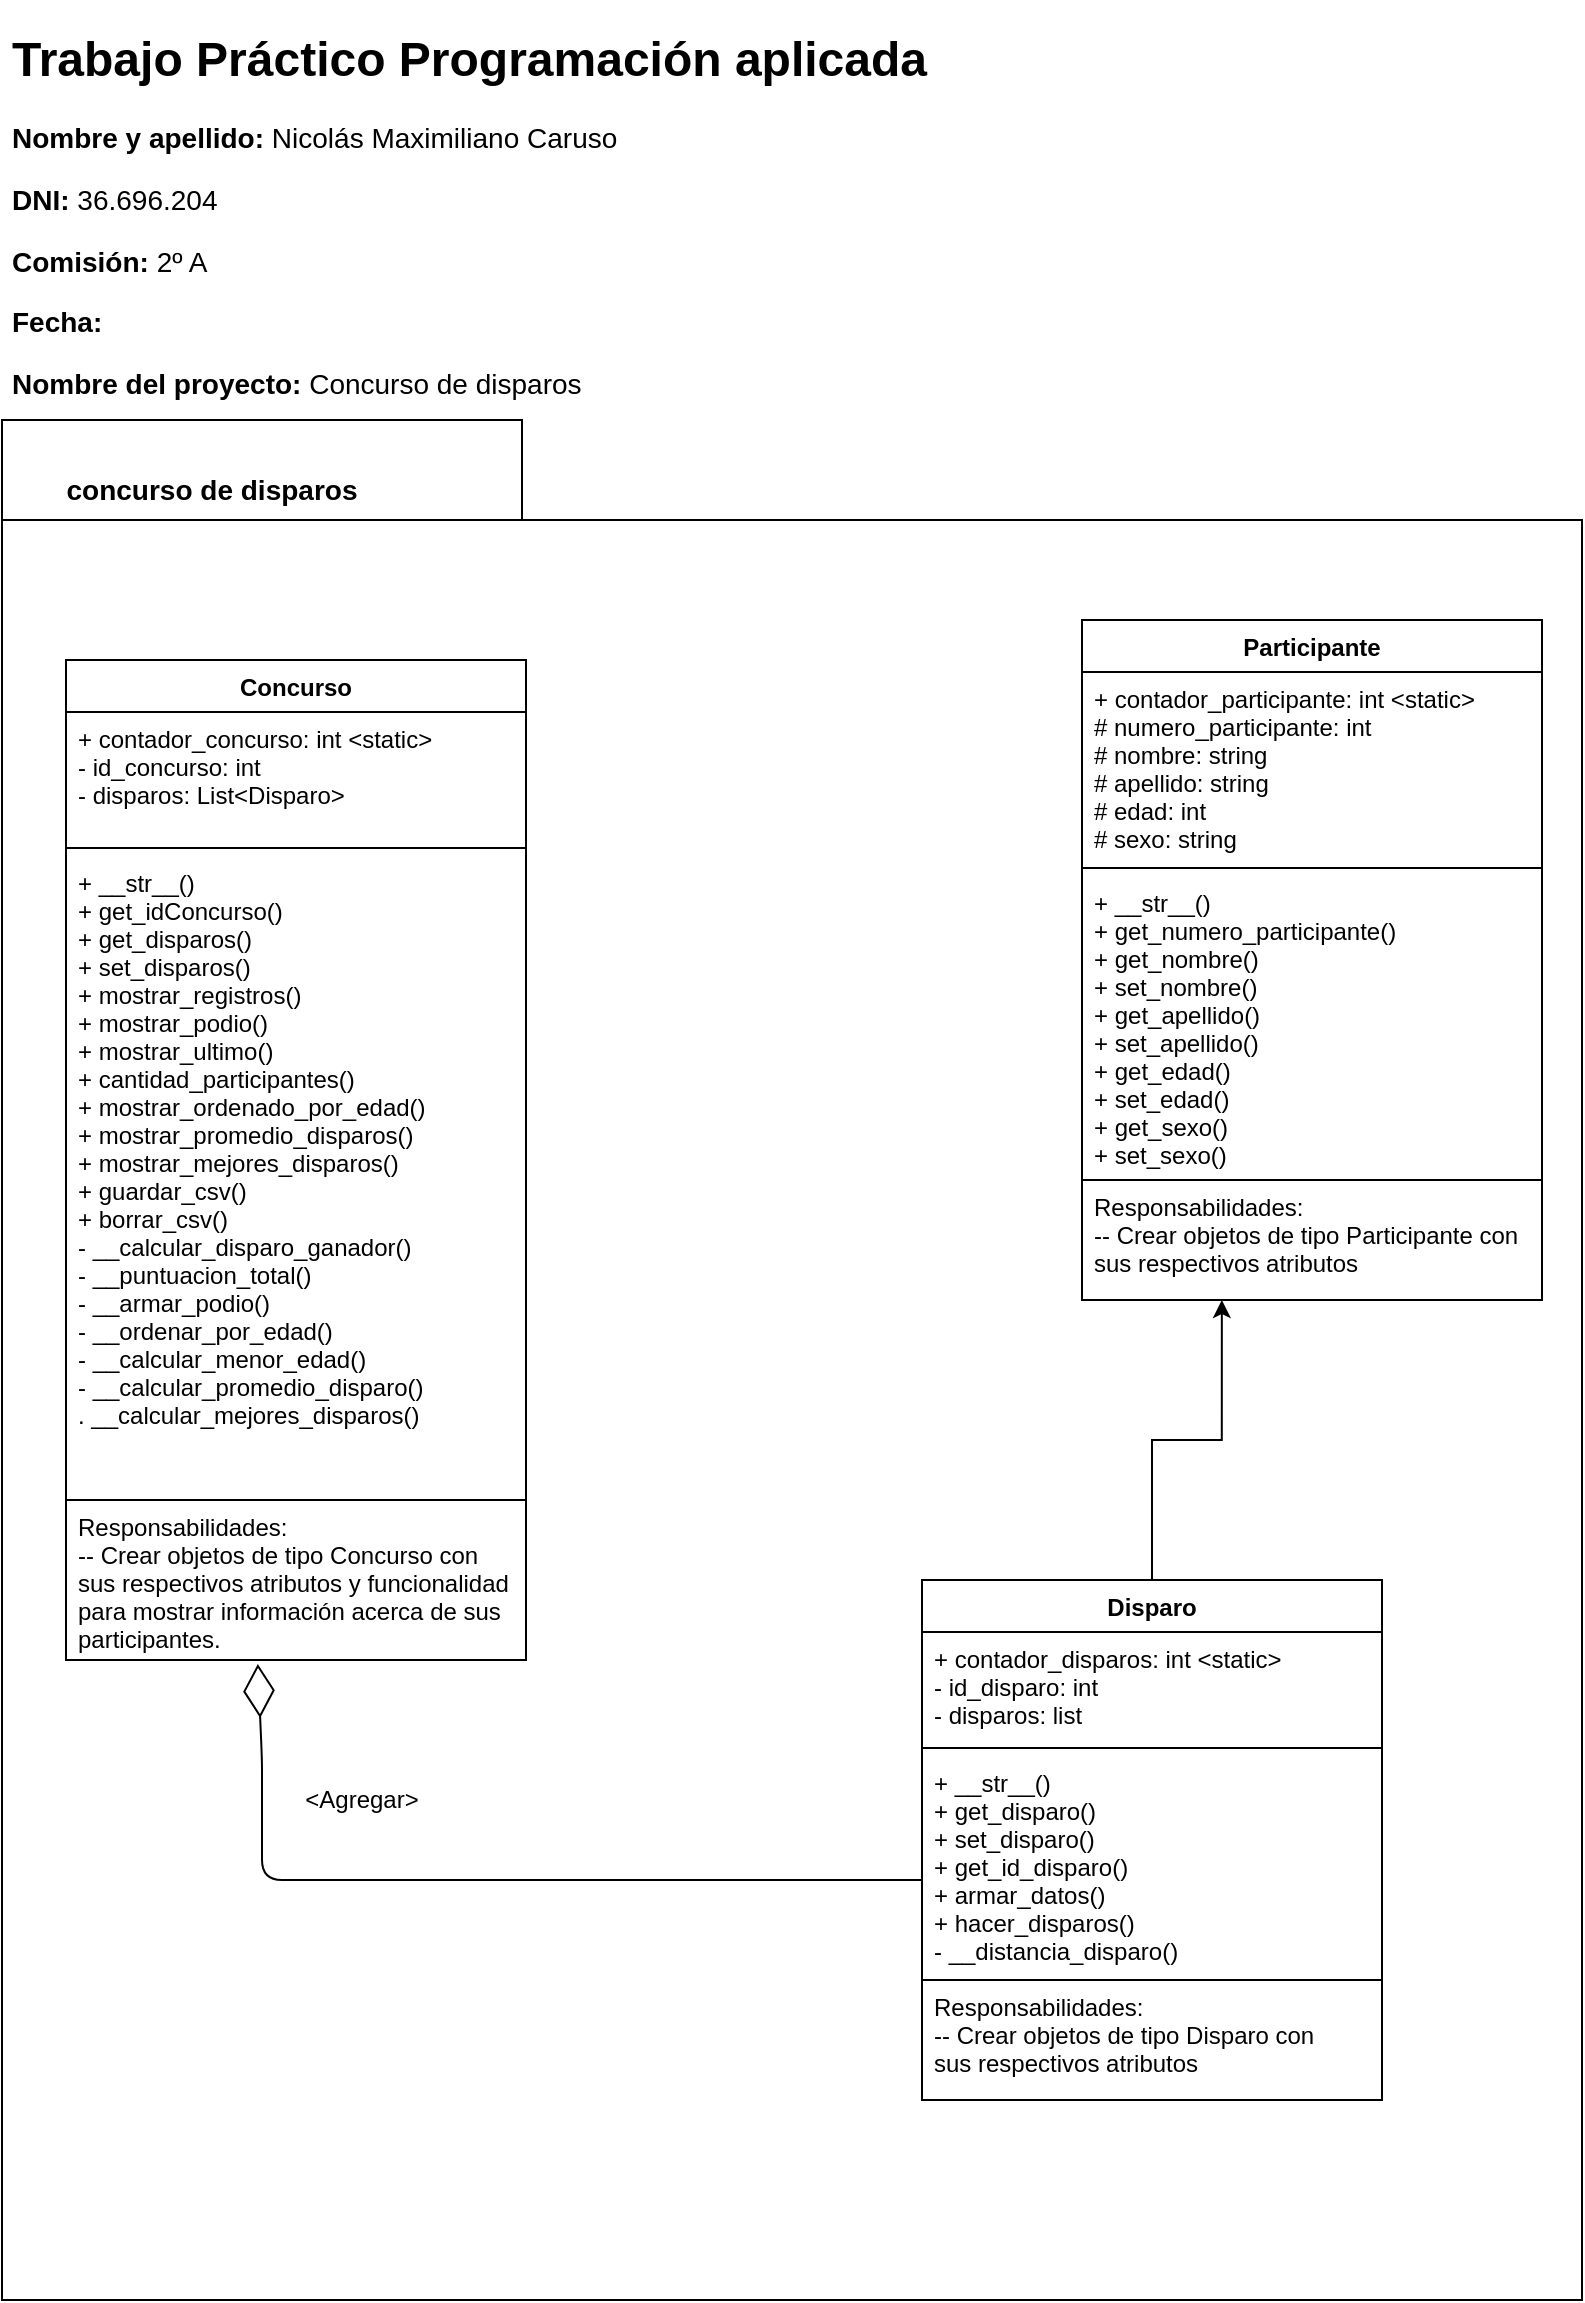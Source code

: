<mxfile version="13.7.9" type="device"><diagram id="C5RBs43oDa-KdzZeNtuy" name="Page-1"><mxGraphModel dx="1422" dy="737" grid="1" gridSize="10" guides="1" tooltips="1" connect="1" arrows="1" fold="1" page="1" pageScale="1" pageWidth="827" pageHeight="1169" math="0" shadow="0"><root><mxCell id="WIyWlLk6GJQsqaUBKTNV-0"/><mxCell id="WIyWlLk6GJQsqaUBKTNV-1" parent="WIyWlLk6GJQsqaUBKTNV-0"/><mxCell id="01M3wJWOYygW2o5YUdUy-40" value="" style="shape=folder;fontStyle=1;spacingTop=10;tabWidth=260;tabHeight=50;tabPosition=left;html=1;rounded=0;strokeColor=#000000;sketch=0;" parent="WIyWlLk6GJQsqaUBKTNV-1" vertex="1"><mxGeometry x="18" y="210" width="790" height="940" as="geometry"/></mxCell><mxCell id="01M3wJWOYygW2o5YUdUy-10" value="Responsabilidades:&#10;-- Crear objetos de tipo Participante con &#10;sus respectivos atributos" style="text;fillColor=none;align=left;verticalAlign=top;spacingLeft=4;spacingRight=4;overflow=hidden;rotatable=0;points=[[0,0.5],[1,0.5]];portConstraint=eastwest;rounded=0;strokeColor=#000000;" parent="WIyWlLk6GJQsqaUBKTNV-1" vertex="1"><mxGeometry x="558" y="590" width="230" height="60" as="geometry"/></mxCell><mxCell id="01M3wJWOYygW2o5YUdUy-11" value="Responsabilidades:&#10;-- Crear objetos de tipo Disparo con &#10;sus respectivos atributos" style="text;fillColor=none;align=left;verticalAlign=top;spacingLeft=4;spacingRight=4;overflow=hidden;rotatable=0;points=[[0,0.5],[1,0.5]];portConstraint=eastwest;rounded=0;strokeColor=#000000;" parent="WIyWlLk6GJQsqaUBKTNV-1" vertex="1"><mxGeometry x="478" y="990" width="230" height="60" as="geometry"/></mxCell><mxCell id="01M3wJWOYygW2o5YUdUy-28" value="" style="edgeStyle=orthogonalEdgeStyle;rounded=0;orthogonalLoop=1;jettySize=auto;html=1;entryX=0.304;entryY=1;entryDx=0;entryDy=0;entryPerimeter=0;" parent="WIyWlLk6GJQsqaUBKTNV-1" source="01M3wJWOYygW2o5YUdUy-12" target="01M3wJWOYygW2o5YUdUy-10" edge="1"><mxGeometry relative="1" as="geometry"><mxPoint x="633" y="700.0" as="targetPoint"/></mxGeometry></mxCell><mxCell id="01M3wJWOYygW2o5YUdUy-33" value="Responsabilidades:&#10;-- Crear objetos de tipo Concurso con &#10;sus respectivos atributos y funcionalidad&#10;para mostrar información acerca de sus&#10;participantes." style="text;fillColor=none;align=left;verticalAlign=top;spacingLeft=4;spacingRight=4;overflow=hidden;rotatable=0;points=[[0,0.5],[1,0.5]];portConstraint=eastwest;rounded=0;strokeColor=#000000;" parent="WIyWlLk6GJQsqaUBKTNV-1" vertex="1"><mxGeometry x="50" y="750" width="230" height="80" as="geometry"/></mxCell><mxCell id="01M3wJWOYygW2o5YUdUy-38" value="" style="endArrow=diamondThin;endFill=0;endSize=24;html=1;entryX=0.417;entryY=1.025;entryDx=0;entryDy=0;entryPerimeter=0;" parent="WIyWlLk6GJQsqaUBKTNV-1" edge="1" target="01M3wJWOYygW2o5YUdUy-33"><mxGeometry width="160" relative="1" as="geometry"><mxPoint x="478" y="940" as="sourcePoint"/><mxPoint x="148" y="854" as="targetPoint"/><Array as="points"><mxPoint x="148" y="940"/><mxPoint x="148" y="900"/><mxPoint x="148" y="880"/></Array></mxGeometry></mxCell><mxCell id="01M3wJWOYygW2o5YUdUy-39" value="&amp;lt;Agregar&amp;gt;" style="text;html=1;strokeColor=none;fillColor=none;align=center;verticalAlign=middle;whiteSpace=wrap;rounded=0;" parent="WIyWlLk6GJQsqaUBKTNV-1" vertex="1"><mxGeometry x="178" y="890" width="40" height="20" as="geometry"/></mxCell><mxCell id="01M3wJWOYygW2o5YUdUy-41" value="&lt;b&gt;&lt;font style=&quot;font-size: 14px&quot;&gt;concurso de disparos&lt;/font&gt;&lt;/b&gt;" style="text;html=1;strokeColor=none;fillColor=none;align=center;verticalAlign=middle;whiteSpace=wrap;rounded=0;sketch=0;" parent="WIyWlLk6GJQsqaUBKTNV-1" vertex="1"><mxGeometry x="38" y="230" width="170" height="30" as="geometry"/></mxCell><mxCell id="01M3wJWOYygW2o5YUdUy-0" value="Participante" style="swimlane;fontStyle=1;align=center;verticalAlign=top;childLayout=stackLayout;horizontal=1;startSize=26;horizontalStack=0;resizeParent=1;resizeParentMax=0;resizeLast=0;collapsible=1;marginBottom=0;" parent="WIyWlLk6GJQsqaUBKTNV-1" vertex="1"><mxGeometry x="558" y="310" width="230" height="280" as="geometry"/></mxCell><mxCell id="01M3wJWOYygW2o5YUdUy-1" value="+ contador_participante: int &lt;static&gt;&#10;# numero_participante: int &#10;# nombre: string&#10;# apellido: string&#10;# edad: int&#10;# sexo: string" style="text;strokeColor=none;fillColor=none;align=left;verticalAlign=top;spacingLeft=4;spacingRight=4;overflow=hidden;rotatable=0;points=[[0,0.5],[1,0.5]];portConstraint=eastwest;" parent="01M3wJWOYygW2o5YUdUy-0" vertex="1"><mxGeometry y="26" width="230" height="94" as="geometry"/></mxCell><mxCell id="01M3wJWOYygW2o5YUdUy-2" value="" style="line;strokeWidth=1;fillColor=none;align=left;verticalAlign=middle;spacingTop=-1;spacingLeft=3;spacingRight=3;rotatable=0;labelPosition=right;points=[];portConstraint=eastwest;" parent="01M3wJWOYygW2o5YUdUy-0" vertex="1"><mxGeometry y="120" width="230" height="8" as="geometry"/></mxCell><mxCell id="01M3wJWOYygW2o5YUdUy-3" value="+ __str__()&#10;+ get_numero_participante()&#10;+ get_nombre()&#10;+ set_nombre()&#10;+ get_apellido()&#10;+ set_apellido()&#10;+ get_edad()&#10;+ set_edad()&#10;+ get_sexo()&#10;+ set_sexo()" style="text;strokeColor=none;fillColor=none;align=left;verticalAlign=top;spacingLeft=4;spacingRight=4;overflow=hidden;rotatable=0;points=[[0,0.5],[1,0.5]];portConstraint=eastwest;" parent="01M3wJWOYygW2o5YUdUy-0" vertex="1"><mxGeometry y="128" width="230" height="152" as="geometry"/></mxCell><mxCell id="01M3wJWOYygW2o5YUdUy-12" value="Disparo" style="swimlane;fontStyle=1;align=center;verticalAlign=top;childLayout=stackLayout;horizontal=1;startSize=26;horizontalStack=0;resizeParent=1;resizeParentMax=0;resizeLast=0;collapsible=1;marginBottom=0;" parent="WIyWlLk6GJQsqaUBKTNV-1" vertex="1"><mxGeometry x="478" y="790" width="230" height="200" as="geometry"/></mxCell><mxCell id="01M3wJWOYygW2o5YUdUy-13" value="+ contador_disparos: int &lt;static&gt;&#10;- id_disparo: int &#10;- disparos: list" style="text;strokeColor=none;fillColor=none;align=left;verticalAlign=top;spacingLeft=4;spacingRight=4;overflow=hidden;rotatable=0;points=[[0,0.5],[1,0.5]];portConstraint=eastwest;" parent="01M3wJWOYygW2o5YUdUy-12" vertex="1"><mxGeometry y="26" width="230" height="54" as="geometry"/></mxCell><mxCell id="01M3wJWOYygW2o5YUdUy-14" value="" style="line;strokeWidth=1;fillColor=none;align=left;verticalAlign=middle;spacingTop=-1;spacingLeft=3;spacingRight=3;rotatable=0;labelPosition=right;points=[];portConstraint=eastwest;" parent="01M3wJWOYygW2o5YUdUy-12" vertex="1"><mxGeometry y="80" width="230" height="8" as="geometry"/></mxCell><mxCell id="01M3wJWOYygW2o5YUdUy-15" value="+ __str__()&#10;+ get_disparo()&#10;+ set_disparo()&#10;+ get_id_disparo()&#10;+ armar_datos()&#10;+ hacer_disparos()&#10;- __distancia_disparo() " style="text;strokeColor=none;fillColor=none;align=left;verticalAlign=top;spacingLeft=4;spacingRight=4;overflow=hidden;rotatable=0;points=[[0,0.5],[1,0.5]];portConstraint=eastwest;" parent="01M3wJWOYygW2o5YUdUy-12" vertex="1"><mxGeometry y="88" width="230" height="112" as="geometry"/></mxCell><mxCell id="01M3wJWOYygW2o5YUdUy-42" value="&lt;h1&gt;Trabajo Práctico Programación aplicada&lt;/h1&gt;&lt;p style=&quot;font-size: 14px&quot;&gt;&lt;b&gt;Nombre y apellido: &lt;/b&gt;Nicolás Maximiliano Caruso&lt;/p&gt;&lt;p style=&quot;font-size: 14px&quot;&gt;&lt;b&gt;DNI:&lt;/b&gt; 36.696.204&lt;/p&gt;&lt;p style=&quot;font-size: 14px&quot;&gt;&lt;b&gt;Comisión:&lt;/b&gt;&amp;nbsp;2º A&lt;/p&gt;&lt;p style=&quot;font-size: 14px&quot;&gt;&lt;b&gt;Fecha:&lt;/b&gt;&amp;nbsp;&lt;/p&gt;&lt;p style=&quot;font-size: 14px&quot;&gt;&lt;b&gt;Nombre del proyecto:&lt;/b&gt; Concurso de disparos&lt;/p&gt;" style="text;html=1;strokeColor=none;fillColor=none;spacing=5;spacingTop=-20;whiteSpace=wrap;overflow=hidden;rounded=0;sketch=0;" parent="WIyWlLk6GJQsqaUBKTNV-1" vertex="1"><mxGeometry x="18" y="10" width="742" height="190" as="geometry"/></mxCell><mxCell id="01M3wJWOYygW2o5YUdUy-34" value="Concurso" style="swimlane;fontStyle=1;align=center;verticalAlign=top;childLayout=stackLayout;horizontal=1;startSize=26;horizontalStack=0;resizeParent=1;resizeParentMax=0;resizeLast=0;collapsible=1;marginBottom=0;" parent="WIyWlLk6GJQsqaUBKTNV-1" vertex="1"><mxGeometry x="50" y="330" width="230" height="420" as="geometry"/></mxCell><mxCell id="01M3wJWOYygW2o5YUdUy-35" value="+ contador_concurso: int &lt;static&gt;&#10;- id_concurso: int&#10;- disparos: List&lt;Disparo&gt;" style="text;strokeColor=none;fillColor=none;align=left;verticalAlign=top;spacingLeft=4;spacingRight=4;overflow=hidden;rotatable=0;points=[[0,0.5],[1,0.5]];portConstraint=eastwest;" parent="01M3wJWOYygW2o5YUdUy-34" vertex="1"><mxGeometry y="26" width="230" height="64" as="geometry"/></mxCell><mxCell id="01M3wJWOYygW2o5YUdUy-36" value="" style="line;strokeWidth=1;fillColor=none;align=left;verticalAlign=middle;spacingTop=-1;spacingLeft=3;spacingRight=3;rotatable=0;labelPosition=right;points=[];portConstraint=eastwest;" parent="01M3wJWOYygW2o5YUdUy-34" vertex="1"><mxGeometry y="90" width="230" height="8" as="geometry"/></mxCell><mxCell id="01M3wJWOYygW2o5YUdUy-37" value="+ __str__()&#10;+ get_idConcurso()&#10;+ get_disparos()&#10;+ set_disparos()&#10;+ mostrar_registros()&#10;+ mostrar_podio()&#10;+ mostrar_ultimo()&#10;+ cantidad_participantes()&#10;+ mostrar_ordenado_por_edad()&#10;+ mostrar_promedio_disparos()&#10;+ mostrar_mejores_disparos()&#10;+ guardar_csv()&#10;+ borrar_csv()&#10;- __calcular_disparo_ganador()&#10;- __puntuacion_total()&#10;- __armar_podio()&#10;- __ordenar_por_edad()&#10;- __calcular_menor_edad()&#10;- __calcular_promedio_disparo()&#10;. __calcular_mejores_disparos()" style="text;strokeColor=none;fillColor=none;align=left;verticalAlign=top;spacingLeft=4;spacingRight=4;overflow=hidden;rotatable=0;points=[[0,0.5],[1,0.5]];portConstraint=eastwest;" parent="01M3wJWOYygW2o5YUdUy-34" vertex="1"><mxGeometry y="98" width="230" height="322" as="geometry"/></mxCell></root></mxGraphModel></diagram></mxfile>